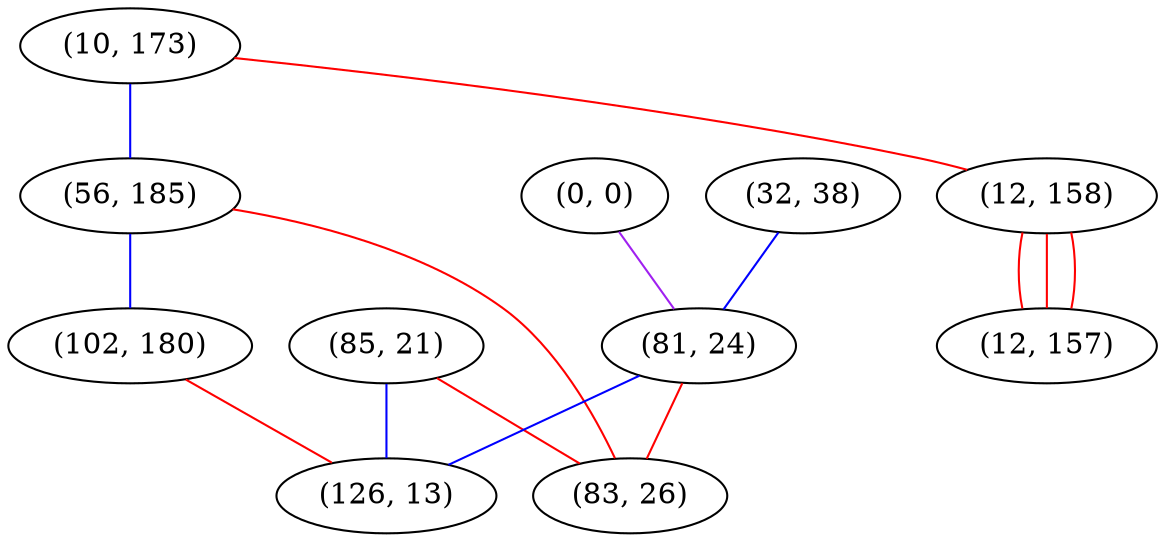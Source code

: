 graph "" {
"(0, 0)";
"(85, 21)";
"(32, 38)";
"(10, 173)";
"(56, 185)";
"(102, 180)";
"(81, 24)";
"(12, 158)";
"(12, 157)";
"(83, 26)";
"(126, 13)";
"(0, 0)" -- "(81, 24)"  [color=purple, key=0, weight=4];
"(85, 21)" -- "(83, 26)"  [color=red, key=0, weight=1];
"(85, 21)" -- "(126, 13)"  [color=blue, key=0, weight=3];
"(32, 38)" -- "(81, 24)"  [color=blue, key=0, weight=3];
"(10, 173)" -- "(56, 185)"  [color=blue, key=0, weight=3];
"(10, 173)" -- "(12, 158)"  [color=red, key=0, weight=1];
"(56, 185)" -- "(102, 180)"  [color=blue, key=0, weight=3];
"(56, 185)" -- "(83, 26)"  [color=red, key=0, weight=1];
"(102, 180)" -- "(126, 13)"  [color=red, key=0, weight=1];
"(81, 24)" -- "(83, 26)"  [color=red, key=0, weight=1];
"(81, 24)" -- "(126, 13)"  [color=blue, key=0, weight=3];
"(12, 158)" -- "(12, 157)"  [color=red, key=0, weight=1];
"(12, 158)" -- "(12, 157)"  [color=red, key=1, weight=1];
"(12, 158)" -- "(12, 157)"  [color=red, key=2, weight=1];
}
